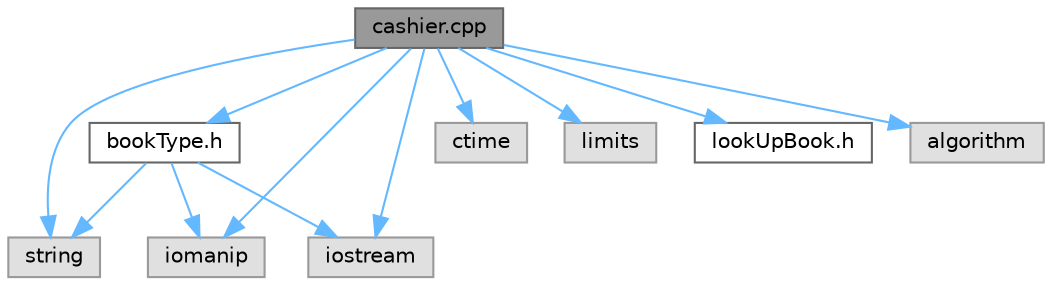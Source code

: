digraph "cashier.cpp"
{
 // LATEX_PDF_SIZE
  bgcolor="transparent";
  edge [fontname=Helvetica,fontsize=10,labelfontname=Helvetica,labelfontsize=10];
  node [fontname=Helvetica,fontsize=10,shape=box,height=0.2,width=0.4];
  Node1 [label="cashier.cpp",height=0.2,width=0.4,color="gray40", fillcolor="grey60", style="filled", fontcolor="black",tooltip="Implementation of the cashier module for Serendipity Booksellers."];
  Node1 -> Node2 [color="steelblue1",style="solid"];
  Node2 [label="string",height=0.2,width=0.4,color="grey60", fillcolor="#E0E0E0", style="filled",tooltip=" "];
  Node1 -> Node3 [color="steelblue1",style="solid"];
  Node3 [label="iomanip",height=0.2,width=0.4,color="grey60", fillcolor="#E0E0E0", style="filled",tooltip=" "];
  Node1 -> Node4 [color="steelblue1",style="solid"];
  Node4 [label="iostream",height=0.2,width=0.4,color="grey60", fillcolor="#E0E0E0", style="filled",tooltip=" "];
  Node1 -> Node5 [color="steelblue1",style="solid"];
  Node5 [label="ctime",height=0.2,width=0.4,color="grey60", fillcolor="#E0E0E0", style="filled",tooltip=" "];
  Node1 -> Node6 [color="steelblue1",style="solid"];
  Node6 [label="limits",height=0.2,width=0.4,color="grey60", fillcolor="#E0E0E0", style="filled",tooltip=" "];
  Node1 -> Node7 [color="steelblue1",style="solid"];
  Node7 [label="bookType.h",height=0.2,width=0.4,color="grey40", fillcolor="white", style="filled",URL="$bookType_8h.html",tooltip="Book inventory item class."];
  Node7 -> Node2 [color="steelblue1",style="solid"];
  Node7 -> Node3 [color="steelblue1",style="solid"];
  Node7 -> Node4 [color="steelblue1",style="solid"];
  Node1 -> Node8 [color="steelblue1",style="solid"];
  Node8 [label="lookUpBook.h",height=0.2,width=0.4,color="grey40", fillcolor="white", style="filled",URL="$lookUpBook_8h.html",tooltip="Header for book lookup functionality."];
  Node1 -> Node9 [color="steelblue1",style="solid"];
  Node9 [label="algorithm",height=0.2,width=0.4,color="grey60", fillcolor="#E0E0E0", style="filled",tooltip=" "];
}
